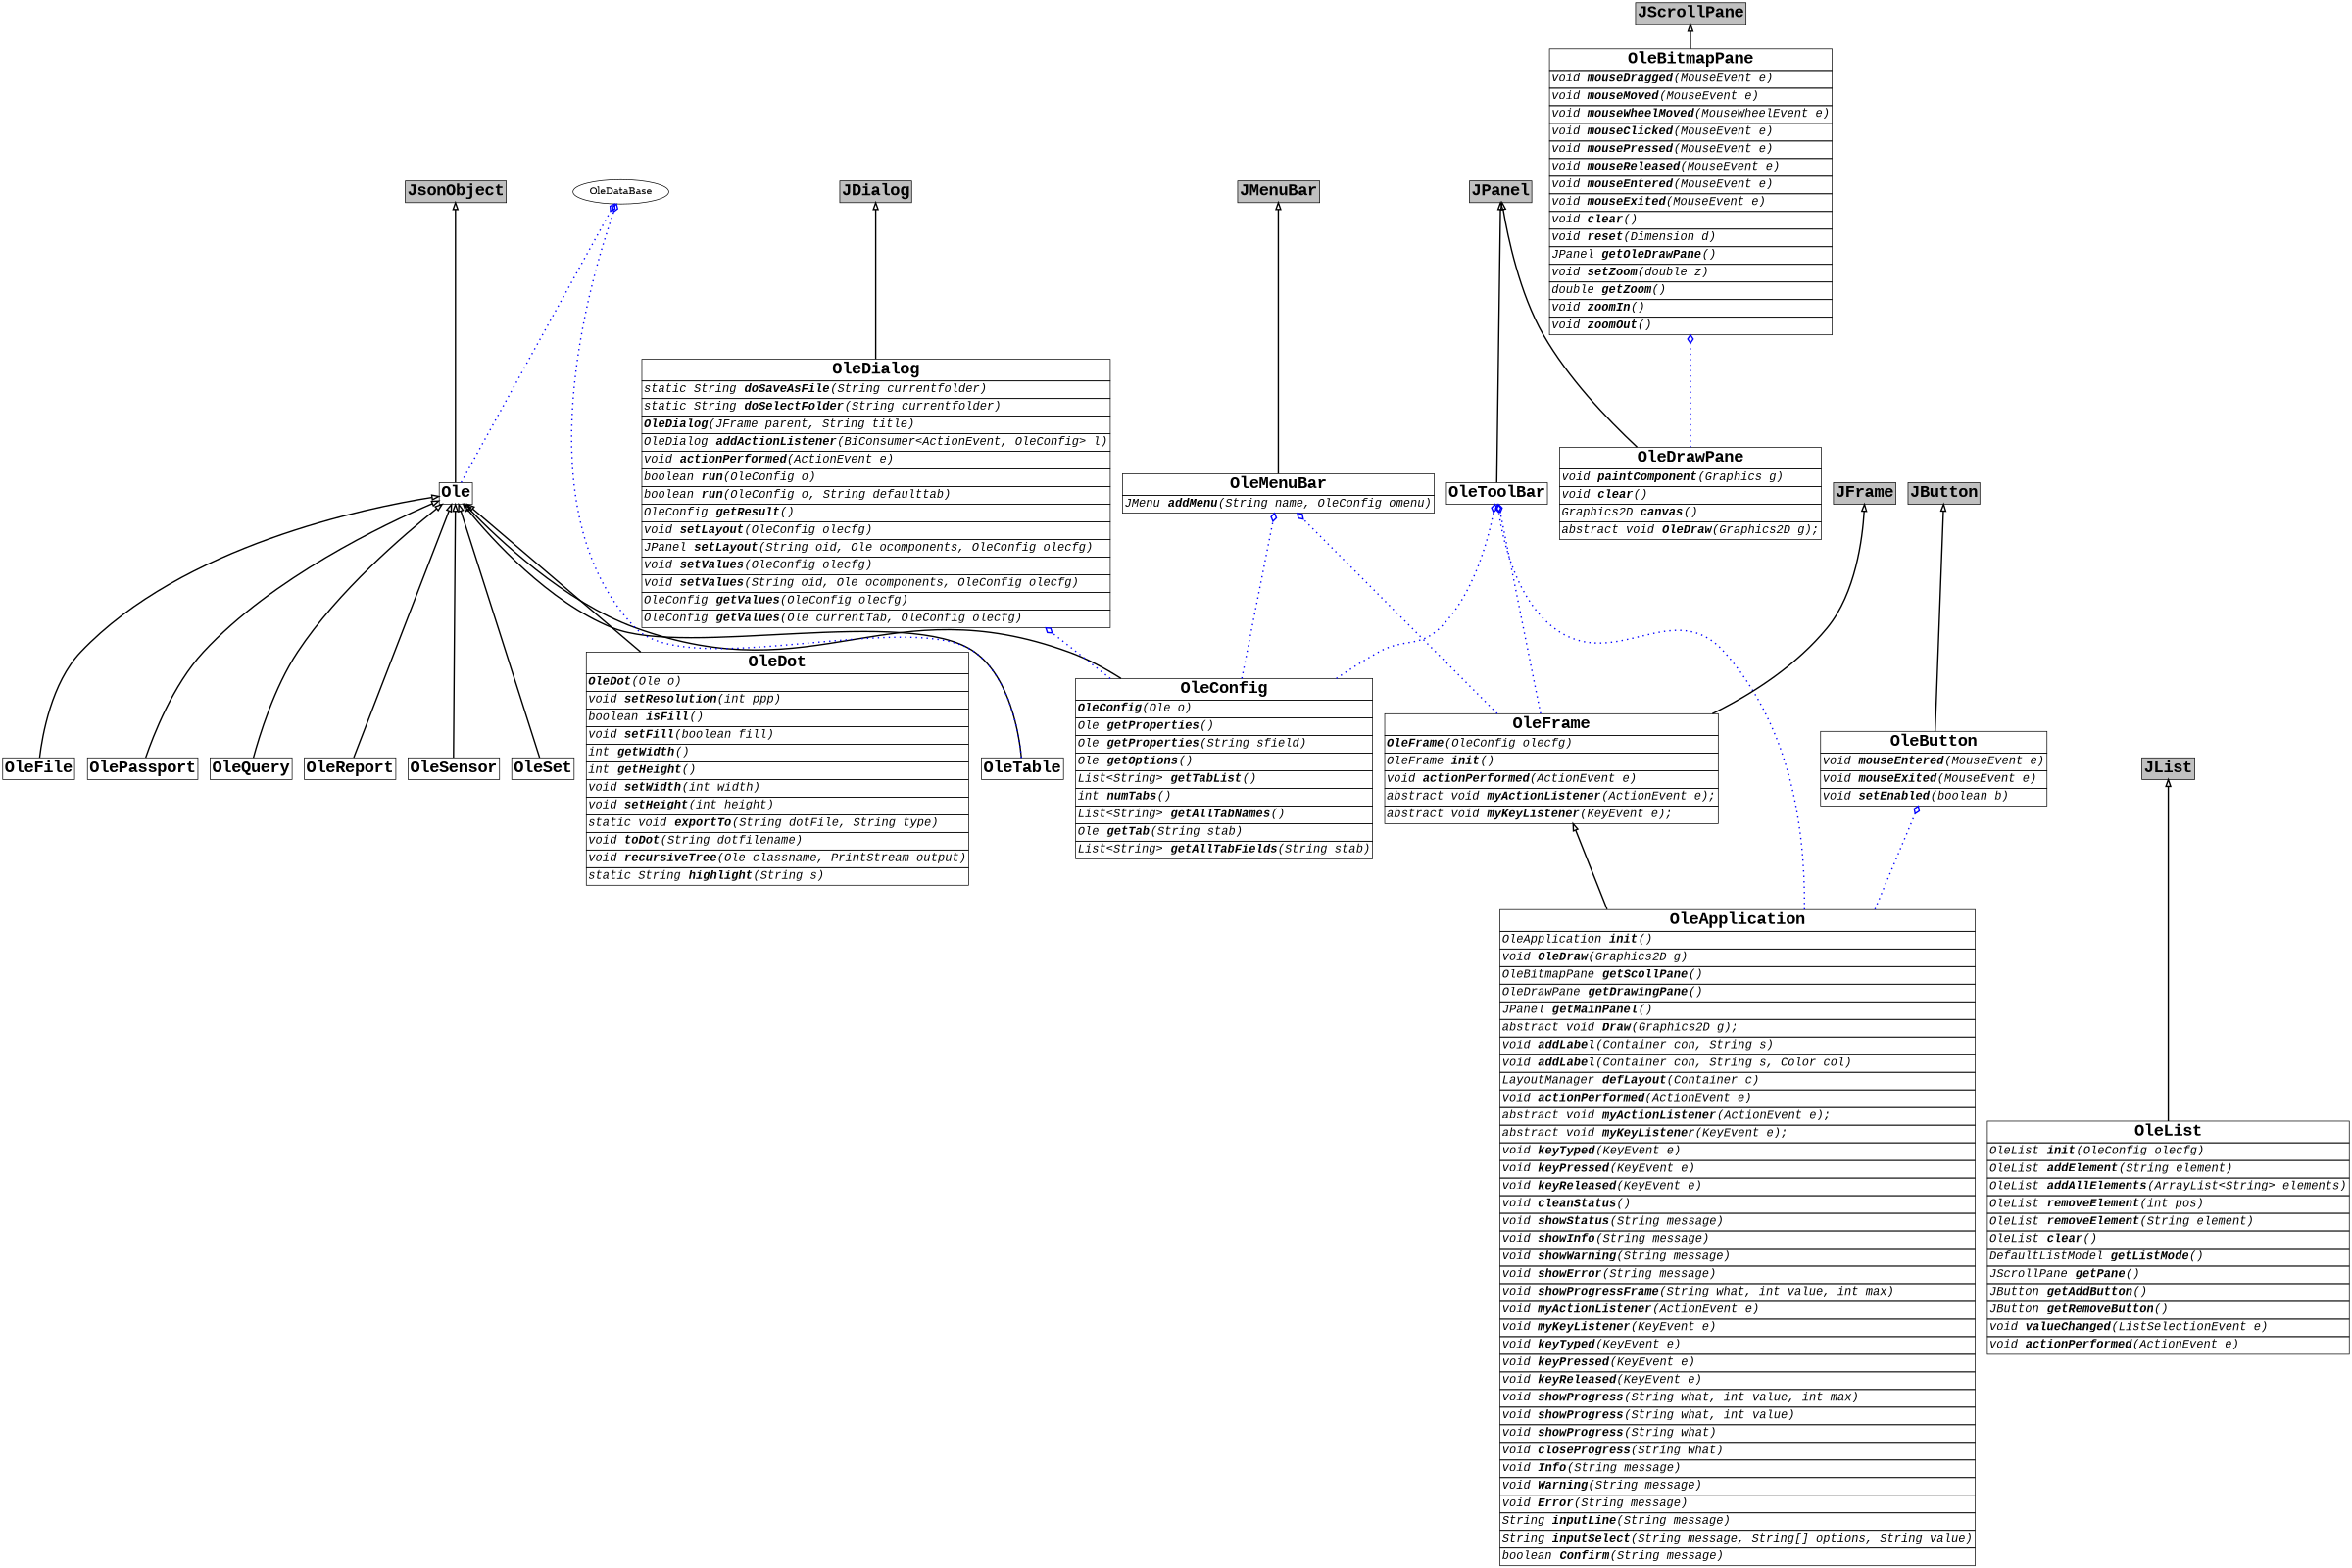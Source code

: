 digraph graphname {
     rankdir="BT"
dpi=300
 size="16,11!";
 margin=0;
Ole Ole [shape=plain, label=<<table border="0" cellborder="1" cellspacing="0"><tr><td bgcolor="white"><FONT face="Courier New" POINT-SIZE= "24"><b>Ole</b></FONT></td></tr>
</table>>]
OleConfig OleConfig [shape=plain, label=<<table border="0" cellborder="1" cellspacing="0"><tr><td bgcolor="white"><FONT face="Courier New" POINT-SIZE= "24"><b>OleConfig</b></FONT></td></tr>
<tr><td align="left"><FONT face="Courier New" POINT-SIZE= "18"><i><b>OleConfig</b>(Ole o)</i></FONT></td></tr>
<tr><td align="left"><FONT face="Courier New" POINT-SIZE= "18"><i>Ole <b>getProperties</b>()</i></FONT></td></tr>
<tr><td align="left"><FONT face="Courier New" POINT-SIZE= "18"><i>Ole <b>getProperties</b>(String sfield)</i></FONT></td></tr>
<tr><td align="left"><FONT face="Courier New" POINT-SIZE= "18"><i>Ole <b>getOptions</b>()</i></FONT></td></tr>
<tr><td align="left"><FONT face="Courier New" POINT-SIZE= "18"><i>List&lt;String&gt; <b>getTabList</b>()</i></FONT></td></tr>
<tr><td align="left"><FONT face="Courier New" POINT-SIZE= "18"><i>int <b>numTabs</b>()</i></FONT></td></tr>
<tr><td align="left"><FONT face="Courier New" POINT-SIZE= "18"><i>List&lt;String&gt; <b>getAllTabNames</b>()</i></FONT></td></tr>
<tr><td align="left"><FONT face="Courier New" POINT-SIZE= "18"><i>Ole <b>getTab</b>(String stab)</i></FONT></td></tr>
<tr><td align="left"><FONT face="Courier New" POINT-SIZE= "18"><i>List&lt;String&gt; <b>getAllTabFields</b>(String stab)</i></FONT></td></tr>
</table>>]
OleDot OleDot [shape=plain, label=<<table border="0" cellborder="1" cellspacing="0"><tr><td bgcolor="white"><FONT face="Courier New" POINT-SIZE= "24"><b>OleDot</b></FONT></td></tr>
<tr><td align="left"><FONT face="Courier New" POINT-SIZE= "18"><i><b>OleDot</b>(Ole o)</i></FONT></td></tr>
<tr><td align="left"><FONT face="Courier New" POINT-SIZE= "18"><i>void <b>setResolution</b>(int ppp)</i></FONT></td></tr>
<tr><td align="left"><FONT face="Courier New" POINT-SIZE= "18"><i>boolean <b>isFill</b>()</i></FONT></td></tr>
<tr><td align="left"><FONT face="Courier New" POINT-SIZE= "18"><i>void <b>setFill</b>(boolean fill)</i></FONT></td></tr>
<tr><td align="left"><FONT face="Courier New" POINT-SIZE= "18"><i>int <b>getWidth</b>()</i></FONT></td></tr>
<tr><td align="left"><FONT face="Courier New" POINT-SIZE= "18"><i>int <b>getHeight</b>()</i></FONT></td></tr>
<tr><td align="left"><FONT face="Courier New" POINT-SIZE= "18"><i>void <b>setWidth</b>(int width)</i></FONT></td></tr>
<tr><td align="left"><FONT face="Courier New" POINT-SIZE= "18"><i>void <b>setHeight</b>(int height)</i></FONT></td></tr>
<tr><td align="left"><FONT face="Courier New" POINT-SIZE= "18"><i>static void <b>exportTo</b>(String dotFile, String type)</i></FONT></td></tr>
<tr><td align="left"><FONT face="Courier New" POINT-SIZE= "18"><i>void <b>toDot</b>(String dotfilename)</i></FONT></td></tr>
<tr><td align="left"><FONT face="Courier New" POINT-SIZE= "18"><i>void <b>recursiveTree</b>(Ole classname, PrintStream output)</i></FONT></td></tr>
<tr><td align="left"><FONT face="Courier New" POINT-SIZE= "18"><i>static String <b>highlight</b>(String s)</i></FONT></td></tr>
</table>>]
OleFile OleFile [shape=plain, label=<<table border="0" cellborder="1" cellspacing="0"><tr><td bgcolor="white"><FONT face="Courier New" POINT-SIZE= "24"><b>OleFile</b></FONT></td></tr>
</table>>]
OlePassport OlePassport [shape=plain, label=<<table border="0" cellborder="1" cellspacing="0"><tr><td bgcolor="white"><FONT face="Courier New" POINT-SIZE= "24"><b>OlePassport</b></FONT></td></tr>
</table>>]
OleQuery OleQuery [shape=plain, label=<<table border="0" cellborder="1" cellspacing="0"><tr><td bgcolor="white"><FONT face="Courier New" POINT-SIZE= "24"><b>OleQuery</b></FONT></td></tr>
</table>>]
OleReport OleReport [shape=plain, label=<<table border="0" cellborder="1" cellspacing="0"><tr><td bgcolor="white"><FONT face="Courier New" POINT-SIZE= "24"><b>OleReport</b></FONT></td></tr>
</table>>]
OleSensor OleSensor [shape=plain, label=<<table border="0" cellborder="1" cellspacing="0"><tr><td bgcolor="white"><FONT face="Courier New" POINT-SIZE= "24"><b>OleSensor</b></FONT></td></tr>
</table>>]
OleSet OleSet [shape=plain, label=<<table border="0" cellborder="1" cellspacing="0"><tr><td bgcolor="white"><FONT face="Courier New" POINT-SIZE= "24"><b>OleSet</b></FONT></td></tr>
</table>>]
OleTable OleTable [shape=plain, label=<<table border="0" cellborder="1" cellspacing="0"><tr><td bgcolor="white"><FONT face="Courier New" POINT-SIZE= "24"><b>OleTable</b></FONT></td></tr>
</table>>]
OleApplication OleApplication [shape=plain, label=<<table border="0" cellborder="1" cellspacing="0"><tr><td bgcolor="white"><FONT face="Courier New" POINT-SIZE= "24"><b>OleApplication</b></FONT></td></tr>
<tr><td align="left"><FONT face="Courier New" POINT-SIZE= "18"><i>OleApplication <b>init</b>()</i></FONT></td></tr>
<tr><td align="left"><FONT face="Courier New" POINT-SIZE= "18"><i>void <b>OleDraw</b>(Graphics2D g)</i></FONT></td></tr>
<tr><td align="left"><FONT face="Courier New" POINT-SIZE= "18"><i>OleBitmapPane <b>getScollPane</b>()</i></FONT></td></tr>
<tr><td align="left"><FONT face="Courier New" POINT-SIZE= "18"><i>OleDrawPane <b>getDrawingPane</b>()</i></FONT></td></tr>
<tr><td align="left"><FONT face="Courier New" POINT-SIZE= "18"><i>JPanel <b>getMainPanel</b>()</i></FONT></td></tr>
<tr><td align="left"><FONT face="Courier New" POINT-SIZE= "18"><i>abstract void <b>Draw</b>(Graphics2D g);</i></FONT></td></tr>
<tr><td align="left"><FONT face="Courier New" POINT-SIZE= "18"><i>void <b>addLabel</b>(Container con, String s)</i></FONT></td></tr>
<tr><td align="left"><FONT face="Courier New" POINT-SIZE= "18"><i>void <b>addLabel</b>(Container con, String s, Color col)</i></FONT></td></tr>
<tr><td align="left"><FONT face="Courier New" POINT-SIZE= "18"><i>LayoutManager <b>defLayout</b>(Container c)</i></FONT></td></tr>
<tr><td align="left"><FONT face="Courier New" POINT-SIZE= "18"><i>void <b>actionPerformed</b>(ActionEvent e)</i></FONT></td></tr>
<tr><td align="left"><FONT face="Courier New" POINT-SIZE= "18"><i>abstract void <b>myActionListener</b>(ActionEvent e);</i></FONT></td></tr>
<tr><td align="left"><FONT face="Courier New" POINT-SIZE= "18"><i>abstract void <b>myKeyListener</b>(KeyEvent e);</i></FONT></td></tr>
<tr><td align="left"><FONT face="Courier New" POINT-SIZE= "18"><i>void <b>keyTyped</b>(KeyEvent e)</i></FONT></td></tr>
<tr><td align="left"><FONT face="Courier New" POINT-SIZE= "18"><i>void <b>keyPressed</b>(KeyEvent e)</i></FONT></td></tr>
<tr><td align="left"><FONT face="Courier New" POINT-SIZE= "18"><i>void <b>keyReleased</b>(KeyEvent e)</i></FONT></td></tr>
<tr><td align="left"><FONT face="Courier New" POINT-SIZE= "18"><i>void <b>cleanStatus</b>()</i></FONT></td></tr>
<tr><td align="left"><FONT face="Courier New" POINT-SIZE= "18"><i>void <b>showStatus</b>(String message)</i></FONT></td></tr>
<tr><td align="left"><FONT face="Courier New" POINT-SIZE= "18"><i>void <b>showInfo</b>(String message)</i></FONT></td></tr>
<tr><td align="left"><FONT face="Courier New" POINT-SIZE= "18"><i>void <b>showWarning</b>(String message)</i></FONT></td></tr>
<tr><td align="left"><FONT face="Courier New" POINT-SIZE= "18"><i>void <b>showError</b>(String message)</i></FONT></td></tr>
<tr><td align="left"><FONT face="Courier New" POINT-SIZE= "18"><i>void <b>showProgressFrame</b>(String what, int value, int max)</i></FONT></td></tr>
<tr><td align="left"><FONT face="Courier New" POINT-SIZE= "18"><i>void <b>myActionListener</b>(ActionEvent e)</i></FONT></td></tr>
<tr><td align="left"><FONT face="Courier New" POINT-SIZE= "18"><i>void <b>myKeyListener</b>(KeyEvent e)</i></FONT></td></tr>
<tr><td align="left"><FONT face="Courier New" POINT-SIZE= "18"><i>void <b>keyTyped</b>(KeyEvent e)</i></FONT></td></tr>
<tr><td align="left"><FONT face="Courier New" POINT-SIZE= "18"><i>void <b>keyPressed</b>(KeyEvent e)</i></FONT></td></tr>
<tr><td align="left"><FONT face="Courier New" POINT-SIZE= "18"><i>void <b>keyReleased</b>(KeyEvent e)</i></FONT></td></tr>
<tr><td align="left"><FONT face="Courier New" POINT-SIZE= "18"><i>void <b>showProgress</b>(String what, int value, int max)</i></FONT></td></tr>
<tr><td align="left"><FONT face="Courier New" POINT-SIZE= "18"><i>void <b>showProgress</b>(String what, int value)</i></FONT></td></tr>
<tr><td align="left"><FONT face="Courier New" POINT-SIZE= "18"><i>void <b>showProgress</b>(String what)</i></FONT></td></tr>
<tr><td align="left"><FONT face="Courier New" POINT-SIZE= "18"><i>void <b>closeProgress</b>(String what)</i></FONT></td></tr>
<tr><td align="left"><FONT face="Courier New" POINT-SIZE= "18"><i>void <b>Info</b>(String message)</i></FONT></td></tr>
<tr><td align="left"><FONT face="Courier New" POINT-SIZE= "18"><i>void <b>Warning</b>(String message)</i></FONT></td></tr>
<tr><td align="left"><FONT face="Courier New" POINT-SIZE= "18"><i>void <b>Error</b>(String message)</i></FONT></td></tr>
<tr><td align="left"><FONT face="Courier New" POINT-SIZE= "18"><i>String <b>inputLine</b>(String message)</i></FONT></td></tr>
<tr><td align="left"><FONT face="Courier New" POINT-SIZE= "18"><i>String <b>inputSelect</b>(String message, String[] options, String value)</i></FONT></td></tr>
<tr><td align="left"><FONT face="Courier New" POINT-SIZE= "18"><i>boolean <b>Confirm</b>(String message)</i></FONT></td></tr>
</table>>]
OleBitmapPane OleBitmapPane [shape=plain, label=<<table border="0" cellborder="1" cellspacing="0"><tr><td bgcolor="white"><FONT face="Courier New" POINT-SIZE= "24"><b>OleBitmapPane</b></FONT></td></tr>
<tr><td align="left"><FONT face="Courier New" POINT-SIZE= "18"><i>void <b>mouseDragged</b>(MouseEvent e)</i></FONT></td></tr>
<tr><td align="left"><FONT face="Courier New" POINT-SIZE= "18"><i>void <b>mouseMoved</b>(MouseEvent e)</i></FONT></td></tr>
<tr><td align="left"><FONT face="Courier New" POINT-SIZE= "18"><i>void <b>mouseWheelMoved</b>(MouseWheelEvent e)</i></FONT></td></tr>
<tr><td align="left"><FONT face="Courier New" POINT-SIZE= "18"><i>void <b>mouseClicked</b>(MouseEvent e)</i></FONT></td></tr>
<tr><td align="left"><FONT face="Courier New" POINT-SIZE= "18"><i>void <b>mousePressed</b>(MouseEvent e)</i></FONT></td></tr>
<tr><td align="left"><FONT face="Courier New" POINT-SIZE= "18"><i>void <b>mouseReleased</b>(MouseEvent e)</i></FONT></td></tr>
<tr><td align="left"><FONT face="Courier New" POINT-SIZE= "18"><i>void <b>mouseEntered</b>(MouseEvent e)</i></FONT></td></tr>
<tr><td align="left"><FONT face="Courier New" POINT-SIZE= "18"><i>void <b>mouseExited</b>(MouseEvent e)</i></FONT></td></tr>
<tr><td align="left"><FONT face="Courier New" POINT-SIZE= "18"><i>void <b>clear</b>()</i></FONT></td></tr>
<tr><td align="left"><FONT face="Courier New" POINT-SIZE= "18"><i>void <b>reset</b>(Dimension d)</i></FONT></td></tr>
<tr><td align="left"><FONT face="Courier New" POINT-SIZE= "18"><i>JPanel <b>getOleDrawPane</b>()</i></FONT></td></tr>
<tr><td align="left"><FONT face="Courier New" POINT-SIZE= "18"><i>void <b>setZoom</b>(double z)</i></FONT></td></tr>
<tr><td align="left"><FONT face="Courier New" POINT-SIZE= "18"><i>double <b>getZoom</b>()</i></FONT></td></tr>
<tr><td align="left"><FONT face="Courier New" POINT-SIZE= "18"><i>void <b>zoomIn</b>()</i></FONT></td></tr>
<tr><td align="left"><FONT face="Courier New" POINT-SIZE= "18"><i>void <b>zoomOut</b>()</i></FONT></td></tr>
</table>>]
OleButton OleButton [shape=plain, label=<<table border="0" cellborder="1" cellspacing="0"><tr><td bgcolor="white"><FONT face="Courier New" POINT-SIZE= "24"><b>OleButton</b></FONT></td></tr>
<tr><td align="left"><FONT face="Courier New" POINT-SIZE= "18"><i>void <b>mouseEntered</b>(MouseEvent e)</i></FONT></td></tr>
<tr><td align="left"><FONT face="Courier New" POINT-SIZE= "18"><i>void <b>mouseExited</b>(MouseEvent e)</i></FONT></td></tr>
<tr><td align="left"><FONT face="Courier New" POINT-SIZE= "18"><i>void <b>setEnabled</b>(boolean b)</i></FONT></td></tr>
</table>>]
OleDialog OleDialog [shape=plain, label=<<table border="0" cellborder="1" cellspacing="0"><tr><td bgcolor="white"><FONT face="Courier New" POINT-SIZE= "24"><b>OleDialog</b></FONT></td></tr>
<tr><td align="left"><FONT face="Courier New" POINT-SIZE= "18"><i>static String <b>doSaveAsFile</b>(String currentfolder)</i></FONT></td></tr>
<tr><td align="left"><FONT face="Courier New" POINT-SIZE= "18"><i>static String <b>doSelectFolder</b>(String currentfolder)</i></FONT></td></tr>
<tr><td align="left"><FONT face="Courier New" POINT-SIZE= "18"><i><b>OleDialog</b>(JFrame parent, String title)</i></FONT></td></tr>
<tr><td align="left"><FONT face="Courier New" POINT-SIZE= "18"><i>OleDialog <b>addActionListener</b>(BiConsumer&lt;ActionEvent, OleConfig&gt; l)</i></FONT></td></tr>
<tr><td align="left"><FONT face="Courier New" POINT-SIZE= "18"><i>void <b>actionPerformed</b>(ActionEvent e)</i></FONT></td></tr>
<tr><td align="left"><FONT face="Courier New" POINT-SIZE= "18"><i>boolean <b>run</b>(OleConfig o)</i></FONT></td></tr>
<tr><td align="left"><FONT face="Courier New" POINT-SIZE= "18"><i>boolean <b>run</b>(OleConfig o, String defaulttab)</i></FONT></td></tr>
<tr><td align="left"><FONT face="Courier New" POINT-SIZE= "18"><i>OleConfig <b>getResult</b>()</i></FONT></td></tr>
<tr><td align="left"><FONT face="Courier New" POINT-SIZE= "18"><i>void <b>setLayout</b>(OleConfig olecfg)</i></FONT></td></tr>
<tr><td align="left"><FONT face="Courier New" POINT-SIZE= "18"><i>JPanel <b>setLayout</b>(String oid, Ole ocomponents, OleConfig olecfg)</i></FONT></td></tr>
<tr><td align="left"><FONT face="Courier New" POINT-SIZE= "18"><i>void <b>setValues</b>(OleConfig olecfg)</i></FONT></td></tr>
<tr><td align="left"><FONT face="Courier New" POINT-SIZE= "18"><i>void <b>setValues</b>(String oid, Ole ocomponents, OleConfig olecfg)</i></FONT></td></tr>
<tr><td align="left"><FONT face="Courier New" POINT-SIZE= "18"><i>OleConfig <b>getValues</b>(OleConfig olecfg)</i></FONT></td></tr>
<tr><td align="left"><FONT face="Courier New" POINT-SIZE= "18"><i>OleConfig <b>getValues</b>(Ole currentTab, OleConfig olecfg)</i></FONT></td></tr>
</table>>]
OleDrawPane OleDrawPane [shape=plain, label=<<table border="0" cellborder="1" cellspacing="0"><tr><td bgcolor="white"><FONT face="Courier New" POINT-SIZE= "24"><b>OleDrawPane</b></FONT></td></tr>
<tr><td align="left"><FONT face="Courier New" POINT-SIZE= "18"><i>void <b>paintComponent</b>(Graphics g)</i></FONT></td></tr>
<tr><td align="left"><FONT face="Courier New" POINT-SIZE= "18"><i>void <b>clear</b>()</i></FONT></td></tr>
<tr><td align="left"><FONT face="Courier New" POINT-SIZE= "18"><i>Graphics2D <b>canvas</b>()</i></FONT></td></tr>
<tr><td align="left"><FONT face="Courier New" POINT-SIZE= "18"><i>abstract void <b>OleDraw</b>(Graphics2D g);</i></FONT></td></tr>
</table>>]
OleFrame OleFrame [shape=plain, label=<<table border="0" cellborder="1" cellspacing="0"><tr><td bgcolor="white"><FONT face="Courier New" POINT-SIZE= "24"><b>OleFrame</b></FONT></td></tr>
<tr><td align="left"><FONT face="Courier New" POINT-SIZE= "18"><i><b>OleFrame</b>(OleConfig olecfg)</i></FONT></td></tr>
<tr><td align="left"><FONT face="Courier New" POINT-SIZE= "18"><i>OleFrame <b>init</b>()</i></FONT></td></tr>
<tr><td align="left"><FONT face="Courier New" POINT-SIZE= "18"><i>void <b>actionPerformed</b>(ActionEvent e)</i></FONT></td></tr>
<tr><td align="left"><FONT face="Courier New" POINT-SIZE= "18"><i>abstract void <b>myActionListener</b>(ActionEvent e);</i></FONT></td></tr>
<tr><td align="left"><FONT face="Courier New" POINT-SIZE= "18"><i>abstract void <b>myKeyListener</b>(KeyEvent e);</i></FONT></td></tr>
</table>>]
OleList OleList [shape=plain, label=<<table border="0" cellborder="1" cellspacing="0"><tr><td bgcolor="white"><FONT face="Courier New" POINT-SIZE= "24"><b>OleList</b></FONT></td></tr>
<tr><td align="left"><FONT face="Courier New" POINT-SIZE= "18"><i>OleList <b>init</b>(OleConfig olecfg)</i></FONT></td></tr>
<tr><td align="left"><FONT face="Courier New" POINT-SIZE= "18"><i>OleList <b>addElement</b>(String element)</i></FONT></td></tr>
<tr><td align="left"><FONT face="Courier New" POINT-SIZE= "18"><i>OleList <b>addAllElements</b>(ArrayList&lt;String&gt; elements)</i></FONT></td></tr>
<tr><td align="left"><FONT face="Courier New" POINT-SIZE= "18"><i>OleList <b>removeElement</b>(int pos)</i></FONT></td></tr>
<tr><td align="left"><FONT face="Courier New" POINT-SIZE= "18"><i>OleList <b>removeElement</b>(String element)</i></FONT></td></tr>
<tr><td align="left"><FONT face="Courier New" POINT-SIZE= "18"><i>OleList <b>clear</b>()</i></FONT></td></tr>
<tr><td align="left"><FONT face="Courier New" POINT-SIZE= "18"><i>DefaultListModel <b>getListMode</b>()</i></FONT></td></tr>
<tr><td align="left"><FONT face="Courier New" POINT-SIZE= "18"><i>JScrollPane <b>getPane</b>()</i></FONT></td></tr>
<tr><td align="left"><FONT face="Courier New" POINT-SIZE= "18"><i>JButton <b>getAddButton</b>()</i></FONT></td></tr>
<tr><td align="left"><FONT face="Courier New" POINT-SIZE= "18"><i>JButton <b>getRemoveButton</b>()</i></FONT></td></tr>
<tr><td align="left"><FONT face="Courier New" POINT-SIZE= "18"><i>void <b>valueChanged</b>(ListSelectionEvent e)</i></FONT></td></tr>
<tr><td align="left"><FONT face="Courier New" POINT-SIZE= "18"><i>void <b>actionPerformed</b>(ActionEvent e)</i></FONT></td></tr>
</table>>]
OleMenuBar OleMenuBar [shape=plain, label=<<table border="0" cellborder="1" cellspacing="0"><tr><td bgcolor="white"><FONT face="Courier New" POINT-SIZE= "24"><b>OleMenuBar</b></FONT></td></tr>
<tr><td align="left"><FONT face="Courier New" POINT-SIZE= "18"><i>JMenu <b>addMenu</b>(String name, OleConfig omenu)</i></FONT></td></tr>
</table>>]
OleToolBar OleToolBar [shape=plain, label=<<table border="0" cellborder="1" cellspacing="0"><tr><td bgcolor="white"><FONT face="Courier New" POINT-SIZE= "24"><b>OleToolBar</b></FONT></td></tr>
</table>>]
JPanel JPanel [shape=plain, label=<<table border="0" cellborder="1" cellspacing="0"><tr><td bgcolor="gray"><FONT face="Courier New" POINT-SIZE= "24"><b>JPanel</b></FONT></td></tr>
</table>>]
JFrame JFrame [shape=plain, label=<<table border="0" cellborder="1" cellspacing="0"><tr><td bgcolor="gray"><FONT face="Courier New" POINT-SIZE= "24"><b>JFrame</b></FONT></td></tr>
</table>>]
JPanel JPanel [shape=plain, label=<<table border="0" cellborder="1" cellspacing="0"><tr><td bgcolor="gray"><FONT face="Courier New" POINT-SIZE= "24"><b>JPanel</b></FONT></td></tr>
</table>>]
JDialog JDialog [shape=plain, label=<<table border="0" cellborder="1" cellspacing="0"><tr><td bgcolor="gray"><FONT face="Courier New" POINT-SIZE= "24"><b>JDialog</b></FONT></td></tr>
</table>>]
JFrame JFrame [shape=plain, label=<<table border="0" cellborder="1" cellspacing="0"><tr><td bgcolor="gray"><FONT face="Courier New" POINT-SIZE= "24"><b>JFrame</b></FONT></td></tr>
</table>>]
JPanel JPanel [shape=plain, label=<<table border="0" cellborder="1" cellspacing="0"><tr><td bgcolor="gray"><FONT face="Courier New" POINT-SIZE= "24"><b>JPanel</b></FONT></td></tr>
</table>>]
JButton JButton [shape=plain, label=<<table border="0" cellborder="1" cellspacing="0"><tr><td bgcolor="gray"><FONT face="Courier New" POINT-SIZE= "24"><b>JButton</b></FONT></td></tr>
</table>>]
JsonObject JsonObject [shape=plain, label=<<table border="0" cellborder="1" cellspacing="0"><tr><td bgcolor="gray"><FONT face="Courier New" POINT-SIZE= "24"><b>JsonObject</b></FONT></td></tr>
</table>>]
JScrollPane JScrollPane [shape=plain, label=<<table border="0" cellborder="1" cellspacing="0"><tr><td bgcolor="gray"><FONT face="Courier New" POINT-SIZE= "24"><b>JScrollPane</b></FONT></td></tr>
</table>>]
JButton JButton [shape=plain, label=<<table border="0" cellborder="1" cellspacing="0"><tr><td bgcolor="gray"><FONT face="Courier New" POINT-SIZE= "24"><b>JButton</b></FONT></td></tr>
</table>>]
JDialog JDialog [shape=plain, label=<<table border="0" cellborder="1" cellspacing="0"><tr><td bgcolor="gray"><FONT face="Courier New" POINT-SIZE= "24"><b>JDialog</b></FONT></td></tr>
</table>>]
JPanel JPanel [shape=plain, label=<<table border="0" cellborder="1" cellspacing="0"><tr><td bgcolor="gray"><FONT face="Courier New" POINT-SIZE= "24"><b>JPanel</b></FONT></td></tr>
</table>>]
JFrame JFrame [shape=plain, label=<<table border="0" cellborder="1" cellspacing="0"><tr><td bgcolor="gray"><FONT face="Courier New" POINT-SIZE= "24"><b>JFrame</b></FONT></td></tr>
</table>>]
JList JList [shape=plain, label=<<table border="0" cellborder="1" cellspacing="0"><tr><td bgcolor="gray"><FONT face="Courier New" POINT-SIZE= "24"><b>JList</b></FONT></td></tr>
</table>>]
JMenuBar JMenuBar [shape=plain, label=<<table border="0" cellborder="1" cellspacing="0"><tr><td bgcolor="gray"><FONT face="Courier New" POINT-SIZE= "24"><b>JMenuBar</b></FONT></td></tr>
</table>>]
JPanel JPanel [shape=plain, label=<<table border="0" cellborder="1" cellspacing="0"><tr><td bgcolor="gray"><FONT face="Courier New" POINT-SIZE= "24"><b>JPanel</b></FONT></td></tr>
</table>>]
OleBitmapPane -> JScrollPane [arrowhead=onormal, penwidth=2, color=black]
OleDrawPane -> JPanel [arrowhead=onormal, penwidth=2, color=black]
OleToolBar -> JPanel [arrowhead=onormal, penwidth=2, color=black]
OleApplication -> OleFrame [arrowhead=onormal, penwidth=2, color=black]
OleButton -> JButton [arrowhead=onormal, penwidth=2, color=black]
Ole -> JsonObject [arrowhead=onormal, penwidth=2, color=black]
OleConfig -> Ole [arrowhead=onormal, penwidth=2, color=black]
OleDot -> Ole [arrowhead=onormal, penwidth=2, color=black]
OleFile -> Ole [arrowhead=onormal, penwidth=2, color=black]
OlePassport -> Ole [arrowhead=onormal, penwidth=2, color=black]
OleQuery -> Ole [arrowhead=onormal, penwidth=2, color=black]
OleReport -> Ole [arrowhead=onormal, penwidth=2, color=black]
OleSensor -> Ole [arrowhead=onormal, penwidth=2, color=black]
OleSet -> Ole [arrowhead=onormal, penwidth=2, color=black]
OleTable -> Ole [arrowhead=onormal, penwidth=2, color=black]
OleFrame -> JFrame [arrowhead=onormal, penwidth=2, color=black]
OleDialog -> JDialog [arrowhead=onormal, penwidth=2, color=black]
OleList -> JList [arrowhead=onormal, penwidth=2, color=black]
OleMenuBar -> JMenuBar [arrowhead=onormal, penwidth=2, color=black]
OleFrame -> OleMenuBar [style=dotted,arrowhead=odiamond, penwidth=2,color=blue]
OleConfig -> OleMenuBar [style=dotted,arrowhead=odiamond, penwidth=2,color=blue]
OleApplication -> OleButton [style=dotted,arrowhead=odiamond, penwidth=2,color=blue]
OleConfig -> OleDialog [style=dotted,arrowhead=odiamond, penwidth=2,color=blue]
OleFrame -> OleToolBar [style=dotted,arrowhead=odiamond, penwidth=2,color=blue]
OleApplication -> OleToolBar [style=dotted,arrowhead=odiamond, penwidth=2,color=blue]
OleConfig -> OleToolBar [style=dotted,arrowhead=odiamond, penwidth=2,color=blue]
Ole -> OleDataBase [style=dotted,arrowhead=odiamond, penwidth=2,color=blue]
OleTable -> OleDataBase [style=dotted,arrowhead=odiamond, penwidth=2,color=blue]
OleDrawPane -> OleBitmapPane [style=dotted,arrowhead=odiamond, penwidth=2,color=blue]
}
